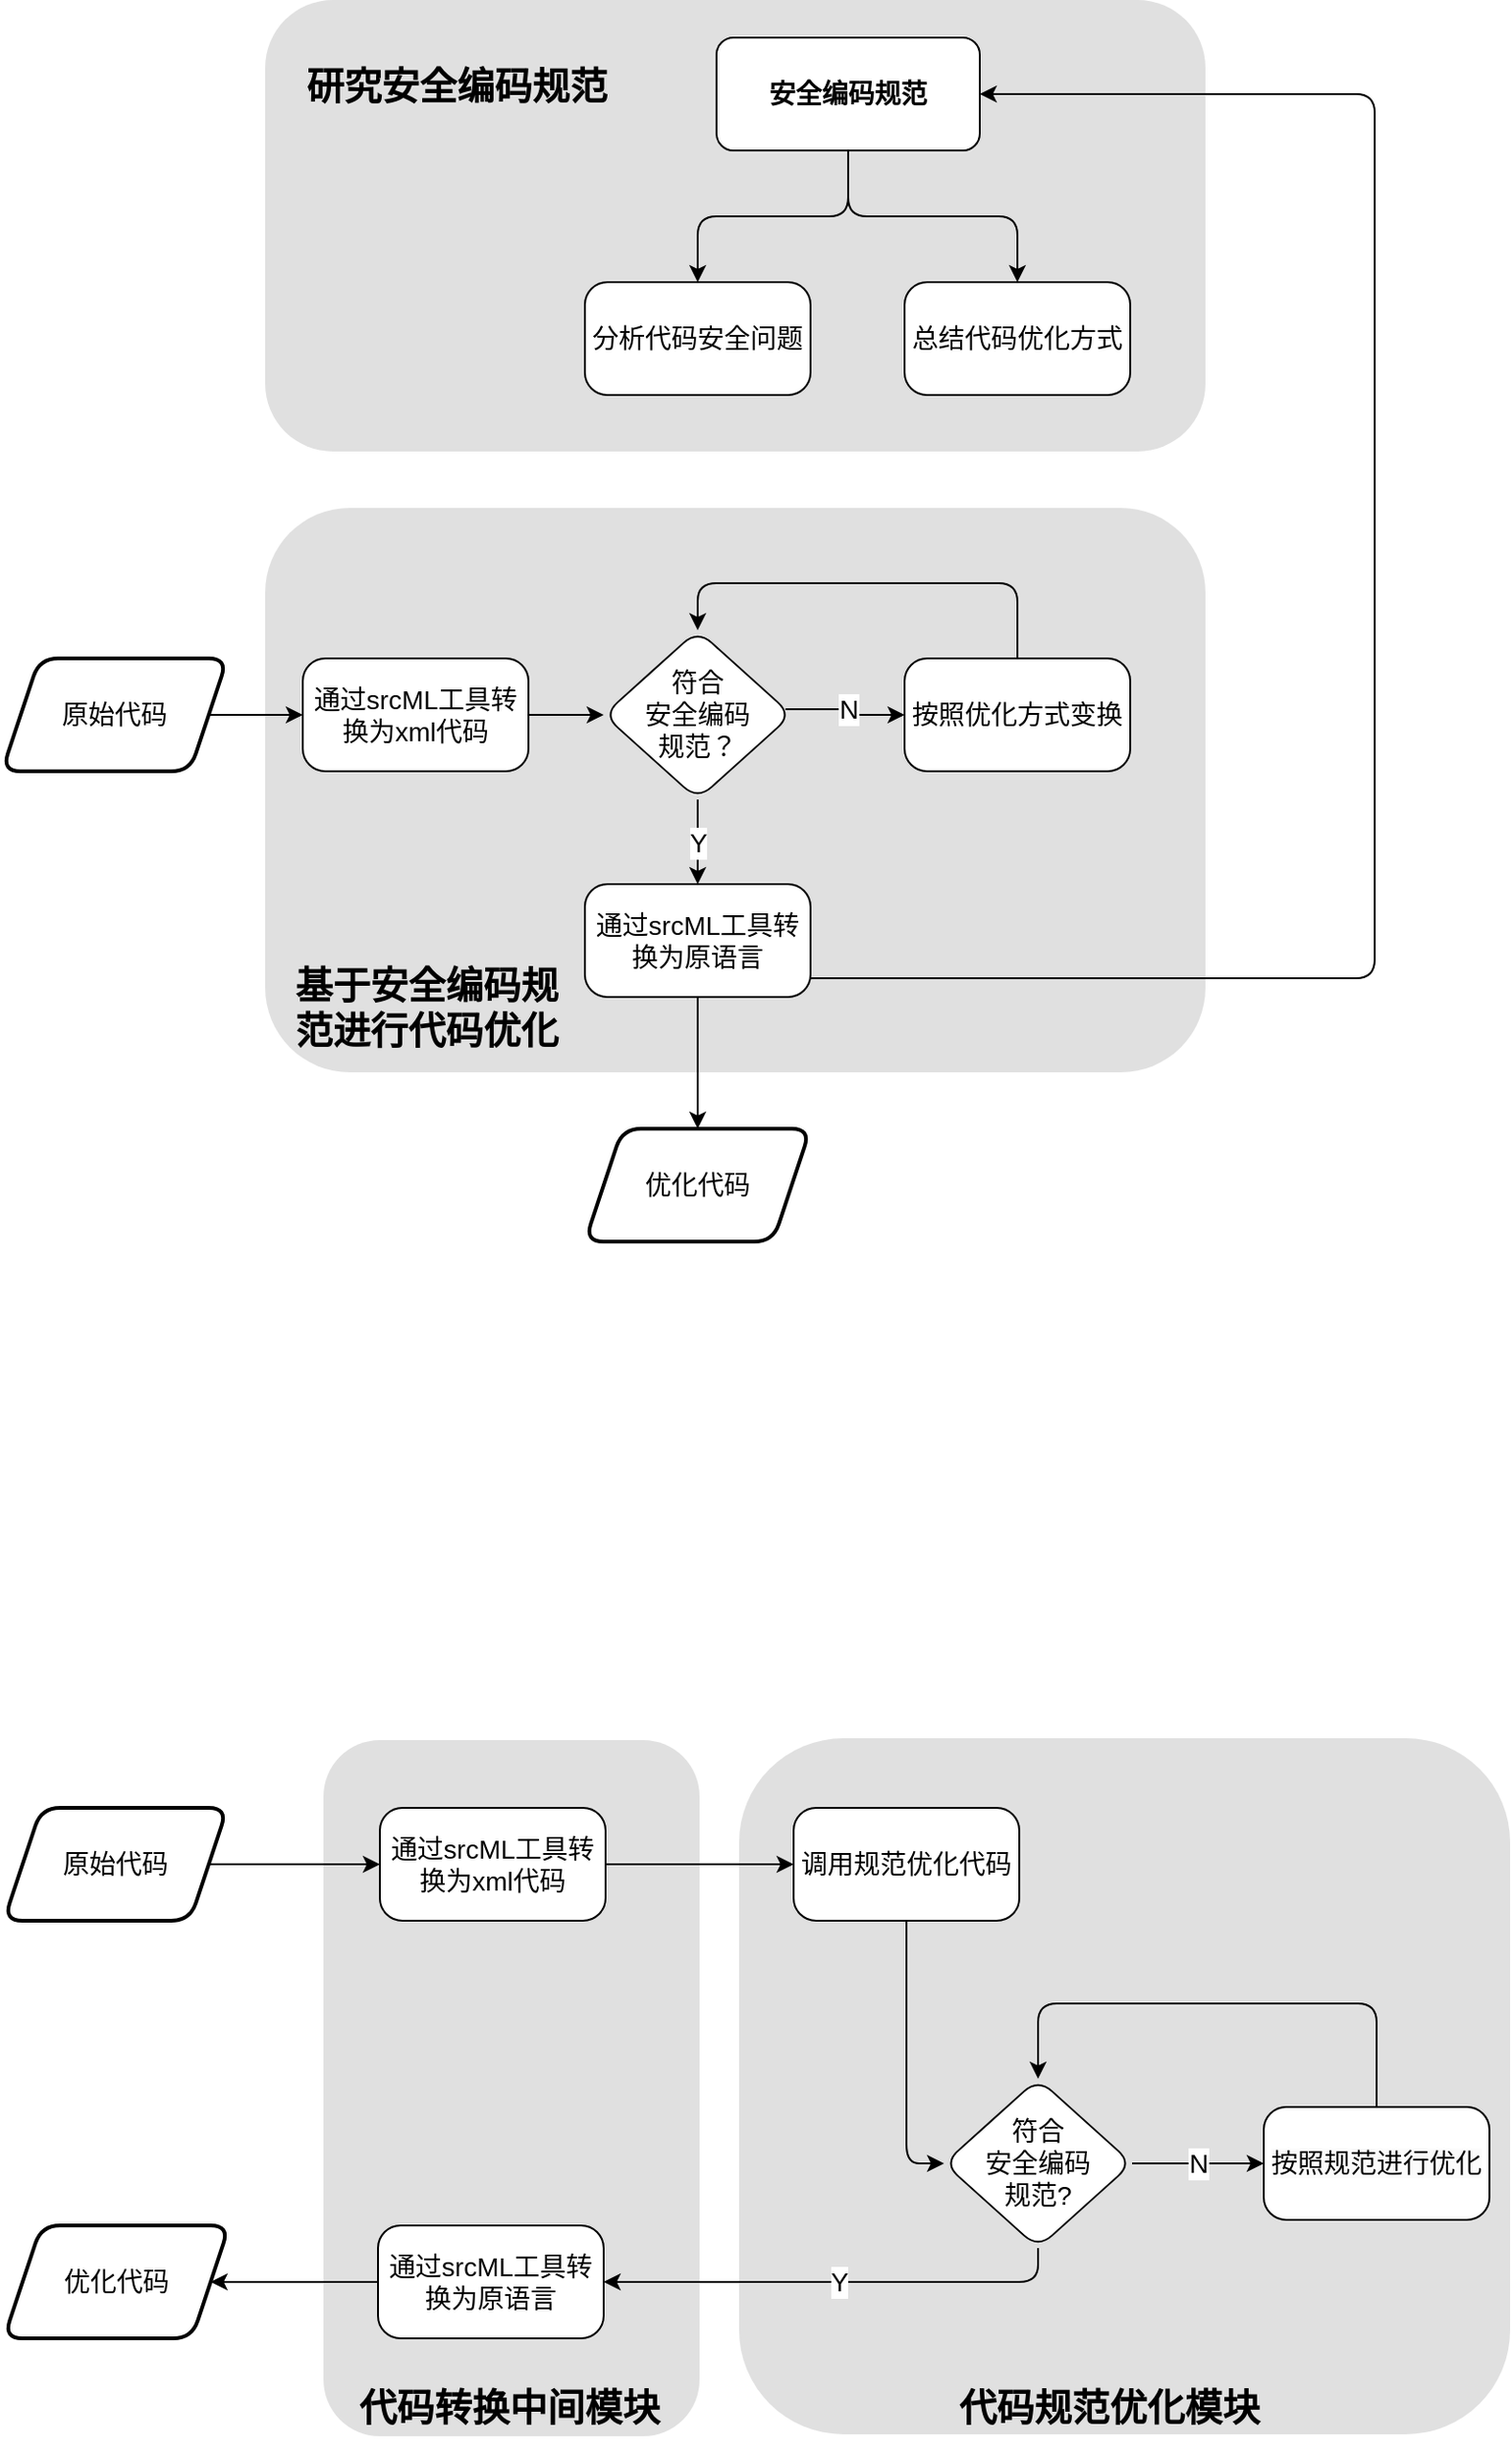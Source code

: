 <mxfile version="21.3.2" type="github">
  <diagram name="第 1 页" id="dhoNqO2m6MTkpbJS3TuC">
    <mxGraphModel dx="1221" dy="743" grid="0" gridSize="10" guides="0" tooltips="1" connect="1" arrows="1" fold="1" page="0" pageScale="1" pageWidth="827" pageHeight="1169" math="0" shadow="0">
      <root>
        <mxCell id="0" />
        <mxCell id="1" parent="0" />
        <mxCell id="MmNdw_TiOH7eAb8pypjF-38" value="" style="rounded=1;whiteSpace=wrap;html=1;fillColor=#C2C2C2;opacity=50;strokeColor=none;glass=0;shadow=0;fontSize=14;" parent="1" vertex="1">
          <mxGeometry x="434" y="1136" width="410" height="370" as="geometry" />
        </mxCell>
        <mxCell id="MmNdw_TiOH7eAb8pypjF-37" value="" style="rounded=1;whiteSpace=wrap;html=1;fillColor=#C2C2C2;opacity=50;strokeColor=none;glass=0;shadow=0;fontSize=14;" parent="1" vertex="1">
          <mxGeometry x="213" y="1137" width="200" height="370" as="geometry" />
        </mxCell>
        <mxCell id="7tqpkA7ohuQxdTKl_h8J-32" value="" style="rounded=1;whiteSpace=wrap;html=1;fillColor=#C2C2C2;opacity=50;strokeColor=none;glass=0;shadow=0;fontSize=14;" parent="1" vertex="1">
          <mxGeometry x="182" y="212" width="500" height="240" as="geometry" />
        </mxCell>
        <mxCell id="7tqpkA7ohuQxdTKl_h8J-29" value="" style="rounded=1;whiteSpace=wrap;html=1;fillColor=#C2C2C2;opacity=50;strokeColor=none;glass=0;shadow=0;fontSize=14;" parent="1" vertex="1">
          <mxGeometry x="182" y="482" width="500" height="300" as="geometry" />
        </mxCell>
        <mxCell id="7tqpkA7ohuQxdTKl_h8J-3" value="" style="edgeStyle=orthogonalEdgeStyle;rounded=0;orthogonalLoop=1;jettySize=auto;html=1;fontFamily=Helvetica;arcSize=20;fontSize=14;" parent="1" source="7tqpkA7ohuQxdTKl_h8J-1" target="7tqpkA7ohuQxdTKl_h8J-2" edge="1">
          <mxGeometry relative="1" as="geometry" />
        </mxCell>
        <mxCell id="7tqpkA7ohuQxdTKl_h8J-1" value="原始代码" style="shape=parallelogram;perimeter=parallelogramPerimeter;whiteSpace=wrap;html=1;fixedSize=1;fontFamily=Helvetica;arcSize=20;rounded=1;strokeWidth=2;fontSize=14;" parent="1" vertex="1">
          <mxGeometry x="42" y="562" width="120" height="60" as="geometry" />
        </mxCell>
        <mxCell id="7tqpkA7ohuQxdTKl_h8J-5" value="" style="edgeStyle=orthogonalEdgeStyle;rounded=0;orthogonalLoop=1;jettySize=auto;html=1;fontFamily=Helvetica;arcSize=20;fontSize=14;" parent="1" source="7tqpkA7ohuQxdTKl_h8J-2" target="7tqpkA7ohuQxdTKl_h8J-4" edge="1">
          <mxGeometry relative="1" as="geometry" />
        </mxCell>
        <mxCell id="7tqpkA7ohuQxdTKl_h8J-2" value="通过srcML工具转换为xml代码" style="whiteSpace=wrap;html=1;fontFamily=Helvetica;arcSize=20;rounded=1;fontSize=14;" parent="1" vertex="1">
          <mxGeometry x="202" y="562" width="120" height="60" as="geometry" />
        </mxCell>
        <mxCell id="7tqpkA7ohuQxdTKl_h8J-7" value="N" style="edgeStyle=orthogonalEdgeStyle;rounded=0;orthogonalLoop=1;jettySize=auto;html=1;fontFamily=Helvetica;arcSize=20;fontSize=14;" parent="1" source="7tqpkA7ohuQxdTKl_h8J-4" target="7tqpkA7ohuQxdTKl_h8J-6" edge="1">
          <mxGeometry relative="1" as="geometry">
            <Array as="points">
              <mxPoint x="492" y="589" />
              <mxPoint x="492" y="592" />
            </Array>
          </mxGeometry>
        </mxCell>
        <mxCell id="7tqpkA7ohuQxdTKl_h8J-10" value="Y" style="edgeStyle=orthogonalEdgeStyle;rounded=0;orthogonalLoop=1;jettySize=auto;html=1;fontFamily=Helvetica;arcSize=20;fontSize=14;" parent="1" source="7tqpkA7ohuQxdTKl_h8J-4" target="7tqpkA7ohuQxdTKl_h8J-9" edge="1">
          <mxGeometry relative="1" as="geometry" />
        </mxCell>
        <mxCell id="7tqpkA7ohuQxdTKl_h8J-4" value="符合&lt;br&gt;安全编码&lt;br&gt;规范？" style="rhombus;whiteSpace=wrap;html=1;fontFamily=Helvetica;arcSize=20;rounded=1;fontSize=14;" parent="1" vertex="1">
          <mxGeometry x="362" y="547" width="100" height="90" as="geometry" />
        </mxCell>
        <mxCell id="7tqpkA7ohuQxdTKl_h8J-27" style="edgeStyle=orthogonalEdgeStyle;rounded=1;orthogonalLoop=1;jettySize=auto;html=1;entryX=0.5;entryY=0;entryDx=0;entryDy=0;exitX=0.5;exitY=0;exitDx=0;exitDy=0;fontSize=14;" parent="1" source="7tqpkA7ohuQxdTKl_h8J-6" target="7tqpkA7ohuQxdTKl_h8J-4" edge="1">
          <mxGeometry relative="1" as="geometry">
            <Array as="points">
              <mxPoint x="582" y="522" />
              <mxPoint x="412" y="522" />
            </Array>
          </mxGeometry>
        </mxCell>
        <mxCell id="7tqpkA7ohuQxdTKl_h8J-6" value="按照优化方式变换" style="whiteSpace=wrap;html=1;fontFamily=Helvetica;arcSize=20;rounded=1;fontSize=14;" parent="1" vertex="1">
          <mxGeometry x="522" y="562" width="120" height="60" as="geometry" />
        </mxCell>
        <mxCell id="7tqpkA7ohuQxdTKl_h8J-14" style="edgeStyle=orthogonalEdgeStyle;rounded=0;orthogonalLoop=1;jettySize=auto;html=1;entryX=0.5;entryY=0;entryDx=0;entryDy=0;fontFamily=Helvetica;arcSize=20;fontSize=14;" parent="1" source="7tqpkA7ohuQxdTKl_h8J-9" target="7tqpkA7ohuQxdTKl_h8J-13" edge="1">
          <mxGeometry relative="1" as="geometry" />
        </mxCell>
        <mxCell id="7tqpkA7ohuQxdTKl_h8J-15" style="edgeStyle=orthogonalEdgeStyle;orthogonalLoop=1;jettySize=auto;html=1;entryX=1;entryY=0.5;entryDx=0;entryDy=0;fontFamily=Helvetica;rounded=1;fontSize=14;" parent="1" source="7tqpkA7ohuQxdTKl_h8J-9" target="7tqpkA7ohuQxdTKl_h8J-18" edge="1">
          <mxGeometry relative="1" as="geometry">
            <mxPoint x="782" y="232" as="targetPoint" />
            <Array as="points">
              <mxPoint x="772" y="732" />
              <mxPoint x="772" y="262" />
            </Array>
          </mxGeometry>
        </mxCell>
        <mxCell id="7tqpkA7ohuQxdTKl_h8J-9" value="通过srcML工具转换为原语言" style="whiteSpace=wrap;html=1;fontFamily=Helvetica;arcSize=20;rounded=1;fontSize=14;" parent="1" vertex="1">
          <mxGeometry x="352" y="682" width="120" height="60" as="geometry" />
        </mxCell>
        <mxCell id="7tqpkA7ohuQxdTKl_h8J-13" value="&lt;font style=&quot;font-size: 14px;&quot;&gt;优化&lt;/font&gt;&lt;font style=&quot;font-size: 14px;&quot;&gt;代码&lt;/font&gt;" style="shape=parallelogram;perimeter=parallelogramPerimeter;whiteSpace=wrap;html=1;fixedSize=1;fontFamily=Helvetica;arcSize=20;rounded=1;strokeWidth=2;fontSize=14;" parent="1" vertex="1">
          <mxGeometry x="352" y="812" width="120" height="60" as="geometry" />
        </mxCell>
        <mxCell id="7tqpkA7ohuQxdTKl_h8J-34" style="edgeStyle=orthogonalEdgeStyle;rounded=0;orthogonalLoop=1;jettySize=auto;html=1;strokeColor=none;" parent="1" source="7tqpkA7ohuQxdTKl_h8J-16" target="7tqpkA7ohuQxdTKl_h8J-4" edge="1">
          <mxGeometry relative="1" as="geometry" />
        </mxCell>
        <mxCell id="7tqpkA7ohuQxdTKl_h8J-16" value="分析代码安全问题" style="whiteSpace=wrap;html=1;fontFamily=Helvetica;arcSize=20;rounded=1;fontSize=14;" parent="1" vertex="1">
          <mxGeometry x="352" y="362" width="120" height="60" as="geometry" />
        </mxCell>
        <mxCell id="7tqpkA7ohuQxdTKl_h8J-17" value="总结代码优化方式" style="whiteSpace=wrap;html=1;fontFamily=Helvetica;arcSize=20;rounded=1;fontSize=14;" parent="1" vertex="1">
          <mxGeometry x="522" y="362" width="120" height="60" as="geometry" />
        </mxCell>
        <mxCell id="7tqpkA7ohuQxdTKl_h8J-19" style="edgeStyle=orthogonalEdgeStyle;rounded=1;orthogonalLoop=1;jettySize=auto;html=1;entryX=0.5;entryY=0;entryDx=0;entryDy=0;fontFamily=Helvetica;fontSize=14;" parent="1" source="7tqpkA7ohuQxdTKl_h8J-18" target="7tqpkA7ohuQxdTKl_h8J-16" edge="1">
          <mxGeometry relative="1" as="geometry" />
        </mxCell>
        <mxCell id="7tqpkA7ohuQxdTKl_h8J-20" style="edgeStyle=orthogonalEdgeStyle;rounded=1;orthogonalLoop=1;jettySize=auto;html=1;entryX=0.5;entryY=0;entryDx=0;entryDy=0;fontFamily=Helvetica;fontSize=14;" parent="1" source="7tqpkA7ohuQxdTKl_h8J-18" target="7tqpkA7ohuQxdTKl_h8J-17" edge="1">
          <mxGeometry relative="1" as="geometry" />
        </mxCell>
        <mxCell id="7tqpkA7ohuQxdTKl_h8J-18" value="&lt;b&gt;安全编码规范&lt;/b&gt;" style="rounded=1;whiteSpace=wrap;html=1;fontFamily=Helvetica;fontSize=14;" parent="1" vertex="1">
          <mxGeometry x="422" y="232" width="140" height="60" as="geometry" />
        </mxCell>
        <mxCell id="7tqpkA7ohuQxdTKl_h8J-31" value="基于安全编码规范进行代码优化" style="text;html=1;strokeColor=none;fillColor=none;align=center;verticalAlign=middle;whiteSpace=wrap;rounded=0;strokeWidth=2;fontSize=20;fontStyle=1" parent="1" vertex="1">
          <mxGeometry x="192" y="732" width="152" height="30" as="geometry" />
        </mxCell>
        <mxCell id="7tqpkA7ohuQxdTKl_h8J-33" value="研究安全编码规范" style="text;html=1;strokeColor=none;fillColor=none;align=center;verticalAlign=middle;whiteSpace=wrap;rounded=0;strokeWidth=2;fontSize=20;fontStyle=1" parent="1" vertex="1">
          <mxGeometry x="202" y="242" width="164" height="30" as="geometry" />
        </mxCell>
        <mxCell id="MmNdw_TiOH7eAb8pypjF-24" value="" style="edgeStyle=orthogonalEdgeStyle;rounded=0;orthogonalLoop=1;jettySize=auto;html=1;fontSize=14;" parent="1" source="MmNdw_TiOH7eAb8pypjF-9" target="MmNdw_TiOH7eAb8pypjF-23" edge="1">
          <mxGeometry relative="1" as="geometry" />
        </mxCell>
        <mxCell id="MmNdw_TiOH7eAb8pypjF-9" value="原始代码" style="shape=parallelogram;perimeter=parallelogramPerimeter;whiteSpace=wrap;html=1;fixedSize=1;fontFamily=Helvetica;arcSize=20;rounded=1;strokeWidth=2;fontSize=14;" parent="1" vertex="1">
          <mxGeometry x="43" y="1173" width="119" height="60" as="geometry" />
        </mxCell>
        <mxCell id="MmNdw_TiOH7eAb8pypjF-29" value="Y" style="edgeStyle=orthogonalEdgeStyle;rounded=1;orthogonalLoop=1;jettySize=auto;html=1;entryX=1;entryY=0.5;entryDx=0;entryDy=0;fontSize=14;" parent="1" source="MmNdw_TiOH7eAb8pypjF-14" target="MmNdw_TiOH7eAb8pypjF-18" edge="1">
          <mxGeometry relative="1" as="geometry">
            <Array as="points">
              <mxPoint x="593" y="1425" />
            </Array>
          </mxGeometry>
        </mxCell>
        <mxCell id="MmNdw_TiOH7eAb8pypjF-33" value="N" style="edgeStyle=orthogonalEdgeStyle;rounded=0;orthogonalLoop=1;jettySize=auto;html=1;fontSize=14;" parent="1" source="MmNdw_TiOH7eAb8pypjF-14" target="MmNdw_TiOH7eAb8pypjF-32" edge="1">
          <mxGeometry relative="1" as="geometry" />
        </mxCell>
        <mxCell id="MmNdw_TiOH7eAb8pypjF-14" value="符合&lt;br style=&quot;font-size: 14px;&quot;&gt;&lt;font&gt;安全编码&lt;br&gt;规范?&lt;/font&gt;" style="rhombus;whiteSpace=wrap;html=1;fontFamily=Helvetica;arcSize=20;rounded=1;fontSize=14;" parent="1" vertex="1">
          <mxGeometry x="543" y="1317" width="100" height="90" as="geometry" />
        </mxCell>
        <mxCell id="MmNdw_TiOH7eAb8pypjF-25" style="edgeStyle=orthogonalEdgeStyle;rounded=0;orthogonalLoop=1;jettySize=auto;html=1;fontSize=14;" parent="1" source="MmNdw_TiOH7eAb8pypjF-18" target="MmNdw_TiOH7eAb8pypjF-19" edge="1">
          <mxGeometry relative="1" as="geometry" />
        </mxCell>
        <mxCell id="MmNdw_TiOH7eAb8pypjF-18" value="通过srcML工具转换为原语言" style="whiteSpace=wrap;html=1;fontFamily=Helvetica;arcSize=20;rounded=1;fontSize=14;" parent="1" vertex="1">
          <mxGeometry x="242" y="1395" width="120" height="60" as="geometry" />
        </mxCell>
        <mxCell id="MmNdw_TiOH7eAb8pypjF-19" value="&lt;font style=&quot;font-size: 14px;&quot;&gt;优化&lt;/font&gt;&lt;font style=&quot;font-size: 14px;&quot;&gt;代码&lt;/font&gt;" style="shape=parallelogram;perimeter=parallelogramPerimeter;whiteSpace=wrap;html=1;fixedSize=1;fontFamily=Helvetica;arcSize=20;rounded=1;strokeWidth=2;fontSize=14;" parent="1" vertex="1">
          <mxGeometry x="43" y="1395" width="120" height="60" as="geometry" />
        </mxCell>
        <mxCell id="MmNdw_TiOH7eAb8pypjF-20" value="&lt;font style=&quot;font-size: 20px;&quot;&gt;代码转换中间模块&lt;/font&gt;" style="text;html=1;strokeColor=none;fillColor=none;align=center;verticalAlign=middle;whiteSpace=wrap;rounded=0;strokeWidth=2;fontSize=20;fontStyle=1" parent="1" vertex="1">
          <mxGeometry x="224" y="1476" width="176" height="30" as="geometry" />
        </mxCell>
        <mxCell id="MmNdw_TiOH7eAb8pypjF-27" value="" style="edgeStyle=orthogonalEdgeStyle;rounded=0;orthogonalLoop=1;jettySize=auto;html=1;fontSize=14;" parent="1" source="MmNdw_TiOH7eAb8pypjF-23" target="MmNdw_TiOH7eAb8pypjF-26" edge="1">
          <mxGeometry relative="1" as="geometry" />
        </mxCell>
        <mxCell id="MmNdw_TiOH7eAb8pypjF-23" value="通过srcML工具转换为xml代码" style="whiteSpace=wrap;html=1;fontSize=14;arcSize=20;rounded=1;strokeWidth=1;" parent="1" vertex="1">
          <mxGeometry x="243" y="1173" width="120" height="60" as="geometry" />
        </mxCell>
        <mxCell id="MmNdw_TiOH7eAb8pypjF-28" style="edgeStyle=orthogonalEdgeStyle;rounded=1;orthogonalLoop=1;jettySize=auto;html=1;entryX=0;entryY=0.5;entryDx=0;entryDy=0;fontSize=14;" parent="1" source="MmNdw_TiOH7eAb8pypjF-26" target="MmNdw_TiOH7eAb8pypjF-14" edge="1">
          <mxGeometry relative="1" as="geometry" />
        </mxCell>
        <mxCell id="MmNdw_TiOH7eAb8pypjF-26" value="&lt;font style=&quot;font-size: 14px;&quot;&gt;调用&lt;/font&gt;规范优化&lt;font style=&quot;font-size: 14px;&quot;&gt;代码&lt;/font&gt;" style="whiteSpace=wrap;html=1;fontSize=14;arcSize=20;rounded=1;strokeWidth=1;" parent="1" vertex="1">
          <mxGeometry x="463" y="1173" width="120" height="60" as="geometry" />
        </mxCell>
        <mxCell id="MmNdw_TiOH7eAb8pypjF-34" style="edgeStyle=orthogonalEdgeStyle;rounded=1;orthogonalLoop=1;jettySize=auto;html=1;exitX=0.5;exitY=0;exitDx=0;exitDy=0;entryX=0.5;entryY=0;entryDx=0;entryDy=0;fontSize=14;" parent="1" source="MmNdw_TiOH7eAb8pypjF-32" target="MmNdw_TiOH7eAb8pypjF-14" edge="1">
          <mxGeometry relative="1" as="geometry">
            <Array as="points">
              <mxPoint x="773" y="1277" />
              <mxPoint x="593" y="1277" />
            </Array>
          </mxGeometry>
        </mxCell>
        <mxCell id="MmNdw_TiOH7eAb8pypjF-32" value="&lt;span style=&quot;color: rgb(0, 0, 0); font-family: Helvetica; font-size: 14px; font-style: normal; font-variant-ligatures: normal; font-variant-caps: normal; font-weight: 400; letter-spacing: normal; orphans: 2; text-align: center; text-indent: 0px; text-transform: none; widows: 2; word-spacing: 0px; -webkit-text-stroke-width: 0px; background-color: rgb(251, 251, 251); text-decoration-thickness: initial; text-decoration-style: initial; text-decoration-color: initial; float: none; display: inline !important;&quot;&gt;按照规范进行优化&lt;/span&gt;" style="whiteSpace=wrap;html=1;fontSize=14;arcSize=20;rounded=1;" parent="1" vertex="1">
          <mxGeometry x="713" y="1332" width="120" height="60" as="geometry" />
        </mxCell>
        <mxCell id="MmNdw_TiOH7eAb8pypjF-41" value="&lt;font style=&quot;font-size: 20px;&quot;&gt;&lt;b style=&quot;font-size: 20px;&quot;&gt;&lt;span style=&quot;font-size: 20px; line-height: 150%;&quot;&gt;代码规范优化模块&lt;/span&gt;&lt;/b&gt;&lt;/font&gt;" style="text;html=1;strokeColor=none;fillColor=none;align=center;verticalAlign=middle;whiteSpace=wrap;rounded=0;strokeWidth=2;fontSize=20;fontStyle=1" parent="1" vertex="1">
          <mxGeometry x="534" y="1466" width="194" height="50" as="geometry" />
        </mxCell>
      </root>
    </mxGraphModel>
  </diagram>
</mxfile>
